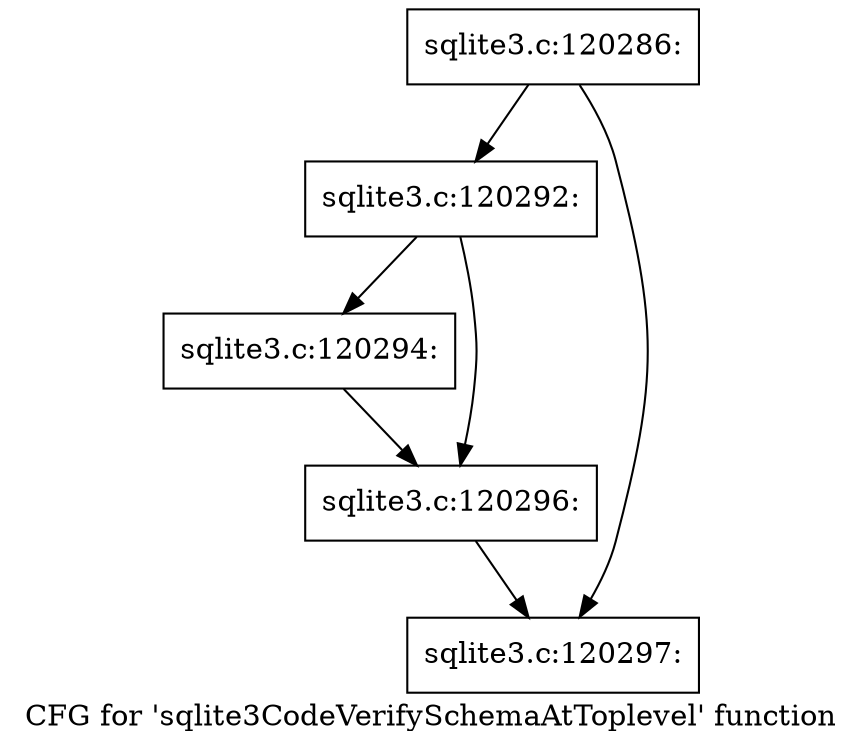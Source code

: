 digraph "CFG for 'sqlite3CodeVerifySchemaAtToplevel' function" {
	label="CFG for 'sqlite3CodeVerifySchemaAtToplevel' function";

	Node0x55c0f8c83ff0 [shape=record,label="{sqlite3.c:120286:}"];
	Node0x55c0f8c83ff0 -> Node0x55c0f8c84750;
	Node0x55c0f8c83ff0 -> Node0x55c0f8c7bf70;
	Node0x55c0f8c84750 [shape=record,label="{sqlite3.c:120292:}"];
	Node0x55c0f8c84750 -> Node0x55c0f8c861a0;
	Node0x55c0f8c84750 -> Node0x55c0f8c861f0;
	Node0x55c0f8c861a0 [shape=record,label="{sqlite3.c:120294:}"];
	Node0x55c0f8c861a0 -> Node0x55c0f8c861f0;
	Node0x55c0f8c861f0 [shape=record,label="{sqlite3.c:120296:}"];
	Node0x55c0f8c861f0 -> Node0x55c0f8c7bf70;
	Node0x55c0f8c7bf70 [shape=record,label="{sqlite3.c:120297:}"];
}
